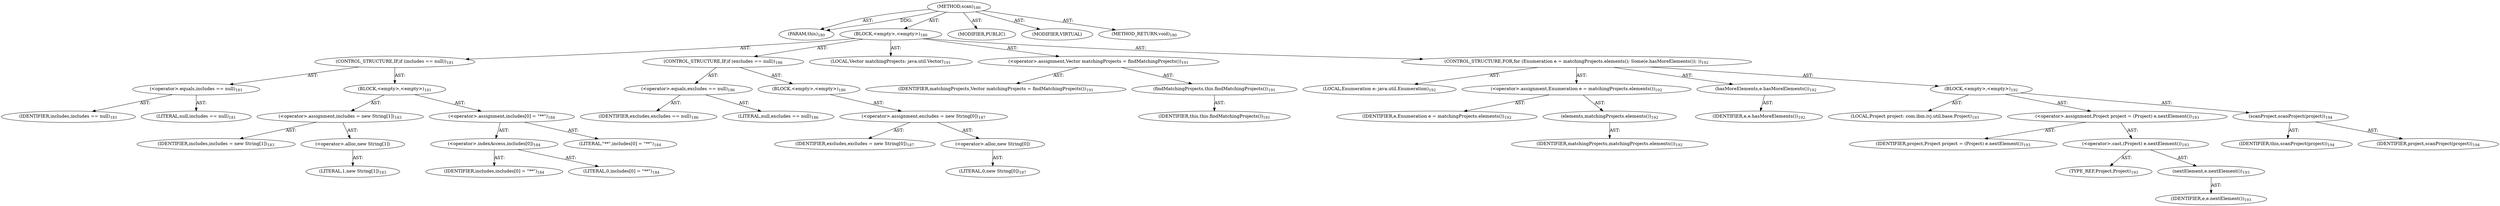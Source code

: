 digraph "scan" {  
"111669149699" [label = <(METHOD,scan)<SUB>180</SUB>> ]
"115964116993" [label = <(PARAM,this)<SUB>180</SUB>> ]
"25769803789" [label = <(BLOCK,&lt;empty&gt;,&lt;empty&gt;)<SUB>180</SUB>> ]
"47244640267" [label = <(CONTROL_STRUCTURE,IF,if (includes == null))<SUB>181</SUB>> ]
"30064771151" [label = <(&lt;operator&gt;.equals,includes == null)<SUB>181</SUB>> ]
"68719476816" [label = <(IDENTIFIER,includes,includes == null)<SUB>181</SUB>> ]
"90194313231" [label = <(LITERAL,null,includes == null)<SUB>181</SUB>> ]
"25769803790" [label = <(BLOCK,&lt;empty&gt;,&lt;empty&gt;)<SUB>181</SUB>> ]
"30064771152" [label = <(&lt;operator&gt;.assignment,includes = new String[1])<SUB>183</SUB>> ]
"68719476817" [label = <(IDENTIFIER,includes,includes = new String[1])<SUB>183</SUB>> ]
"30064771153" [label = <(&lt;operator&gt;.alloc,new String[1])> ]
"90194313232" [label = <(LITERAL,1,new String[1])<SUB>183</SUB>> ]
"30064771154" [label = <(&lt;operator&gt;.assignment,includes[0] = &quot;**&quot;)<SUB>184</SUB>> ]
"30064771155" [label = <(&lt;operator&gt;.indexAccess,includes[0])<SUB>184</SUB>> ]
"68719476818" [label = <(IDENTIFIER,includes,includes[0] = &quot;**&quot;)<SUB>184</SUB>> ]
"90194313233" [label = <(LITERAL,0,includes[0] = &quot;**&quot;)<SUB>184</SUB>> ]
"90194313234" [label = <(LITERAL,&quot;**&quot;,includes[0] = &quot;**&quot;)<SUB>184</SUB>> ]
"47244640268" [label = <(CONTROL_STRUCTURE,IF,if (excludes == null))<SUB>186</SUB>> ]
"30064771156" [label = <(&lt;operator&gt;.equals,excludes == null)<SUB>186</SUB>> ]
"68719476819" [label = <(IDENTIFIER,excludes,excludes == null)<SUB>186</SUB>> ]
"90194313235" [label = <(LITERAL,null,excludes == null)<SUB>186</SUB>> ]
"25769803791" [label = <(BLOCK,&lt;empty&gt;,&lt;empty&gt;)<SUB>186</SUB>> ]
"30064771157" [label = <(&lt;operator&gt;.assignment,excludes = new String[0])<SUB>187</SUB>> ]
"68719476820" [label = <(IDENTIFIER,excludes,excludes = new String[0])<SUB>187</SUB>> ]
"30064771158" [label = <(&lt;operator&gt;.alloc,new String[0])> ]
"90194313236" [label = <(LITERAL,0,new String[0])<SUB>187</SUB>> ]
"94489280527" [label = <(LOCAL,Vector matchingProjects: java.util.Vector)<SUB>191</SUB>> ]
"30064771159" [label = <(&lt;operator&gt;.assignment,Vector matchingProjects = findMatchingProjects())<SUB>191</SUB>> ]
"68719476821" [label = <(IDENTIFIER,matchingProjects,Vector matchingProjects = findMatchingProjects())<SUB>191</SUB>> ]
"30064771160" [label = <(findMatchingProjects,this.findMatchingProjects())<SUB>191</SUB>> ]
"68719476737" [label = <(IDENTIFIER,this,this.findMatchingProjects())<SUB>191</SUB>> ]
"47244640269" [label = <(CONTROL_STRUCTURE,FOR,for (Enumeration e = matchingProjects.elements(); Some(e.hasMoreElements()); ))<SUB>192</SUB>> ]
"94489280528" [label = <(LOCAL,Enumeration e: java.util.Enumeration)<SUB>192</SUB>> ]
"30064771161" [label = <(&lt;operator&gt;.assignment,Enumeration e = matchingProjects.elements())<SUB>192</SUB>> ]
"68719476822" [label = <(IDENTIFIER,e,Enumeration e = matchingProjects.elements())<SUB>192</SUB>> ]
"30064771162" [label = <(elements,matchingProjects.elements())<SUB>192</SUB>> ]
"68719476823" [label = <(IDENTIFIER,matchingProjects,matchingProjects.elements())<SUB>192</SUB>> ]
"30064771163" [label = <(hasMoreElements,e.hasMoreElements())<SUB>192</SUB>> ]
"68719476824" [label = <(IDENTIFIER,e,e.hasMoreElements())<SUB>192</SUB>> ]
"25769803792" [label = <(BLOCK,&lt;empty&gt;,&lt;empty&gt;)<SUB>192</SUB>> ]
"94489280529" [label = <(LOCAL,Project project: com.ibm.ivj.util.base.Project)<SUB>193</SUB>> ]
"30064771164" [label = <(&lt;operator&gt;.assignment,Project project = (Project) e.nextElement())<SUB>193</SUB>> ]
"68719476825" [label = <(IDENTIFIER,project,Project project = (Project) e.nextElement())<SUB>193</SUB>> ]
"30064771165" [label = <(&lt;operator&gt;.cast,(Project) e.nextElement())<SUB>193</SUB>> ]
"180388626436" [label = <(TYPE_REF,Project,Project)<SUB>193</SUB>> ]
"30064771166" [label = <(nextElement,e.nextElement())<SUB>193</SUB>> ]
"68719476826" [label = <(IDENTIFIER,e,e.nextElement())<SUB>193</SUB>> ]
"30064771167" [label = <(scanProject,scanProject(project))<SUB>194</SUB>> ]
"68719476738" [label = <(IDENTIFIER,this,scanProject(project))<SUB>194</SUB>> ]
"68719476827" [label = <(IDENTIFIER,project,scanProject(project))<SUB>194</SUB>> ]
"133143986185" [label = <(MODIFIER,PUBLIC)> ]
"133143986186" [label = <(MODIFIER,VIRTUAL)> ]
"128849018883" [label = <(METHOD_RETURN,void)<SUB>180</SUB>> ]
  "111669149699" -> "115964116993"  [ label = "AST: "] 
  "111669149699" -> "25769803789"  [ label = "AST: "] 
  "111669149699" -> "133143986185"  [ label = "AST: "] 
  "111669149699" -> "133143986186"  [ label = "AST: "] 
  "111669149699" -> "128849018883"  [ label = "AST: "] 
  "25769803789" -> "47244640267"  [ label = "AST: "] 
  "25769803789" -> "47244640268"  [ label = "AST: "] 
  "25769803789" -> "94489280527"  [ label = "AST: "] 
  "25769803789" -> "30064771159"  [ label = "AST: "] 
  "25769803789" -> "47244640269"  [ label = "AST: "] 
  "47244640267" -> "30064771151"  [ label = "AST: "] 
  "47244640267" -> "25769803790"  [ label = "AST: "] 
  "30064771151" -> "68719476816"  [ label = "AST: "] 
  "30064771151" -> "90194313231"  [ label = "AST: "] 
  "25769803790" -> "30064771152"  [ label = "AST: "] 
  "25769803790" -> "30064771154"  [ label = "AST: "] 
  "30064771152" -> "68719476817"  [ label = "AST: "] 
  "30064771152" -> "30064771153"  [ label = "AST: "] 
  "30064771153" -> "90194313232"  [ label = "AST: "] 
  "30064771154" -> "30064771155"  [ label = "AST: "] 
  "30064771154" -> "90194313234"  [ label = "AST: "] 
  "30064771155" -> "68719476818"  [ label = "AST: "] 
  "30064771155" -> "90194313233"  [ label = "AST: "] 
  "47244640268" -> "30064771156"  [ label = "AST: "] 
  "47244640268" -> "25769803791"  [ label = "AST: "] 
  "30064771156" -> "68719476819"  [ label = "AST: "] 
  "30064771156" -> "90194313235"  [ label = "AST: "] 
  "25769803791" -> "30064771157"  [ label = "AST: "] 
  "30064771157" -> "68719476820"  [ label = "AST: "] 
  "30064771157" -> "30064771158"  [ label = "AST: "] 
  "30064771158" -> "90194313236"  [ label = "AST: "] 
  "30064771159" -> "68719476821"  [ label = "AST: "] 
  "30064771159" -> "30064771160"  [ label = "AST: "] 
  "30064771160" -> "68719476737"  [ label = "AST: "] 
  "47244640269" -> "94489280528"  [ label = "AST: "] 
  "47244640269" -> "30064771161"  [ label = "AST: "] 
  "47244640269" -> "30064771163"  [ label = "AST: "] 
  "47244640269" -> "25769803792"  [ label = "AST: "] 
  "30064771161" -> "68719476822"  [ label = "AST: "] 
  "30064771161" -> "30064771162"  [ label = "AST: "] 
  "30064771162" -> "68719476823"  [ label = "AST: "] 
  "30064771163" -> "68719476824"  [ label = "AST: "] 
  "25769803792" -> "94489280529"  [ label = "AST: "] 
  "25769803792" -> "30064771164"  [ label = "AST: "] 
  "25769803792" -> "30064771167"  [ label = "AST: "] 
  "30064771164" -> "68719476825"  [ label = "AST: "] 
  "30064771164" -> "30064771165"  [ label = "AST: "] 
  "30064771165" -> "180388626436"  [ label = "AST: "] 
  "30064771165" -> "30064771166"  [ label = "AST: "] 
  "30064771166" -> "68719476826"  [ label = "AST: "] 
  "30064771167" -> "68719476738"  [ label = "AST: "] 
  "30064771167" -> "68719476827"  [ label = "AST: "] 
  "111669149699" -> "115964116993"  [ label = "DDG: "] 
}
